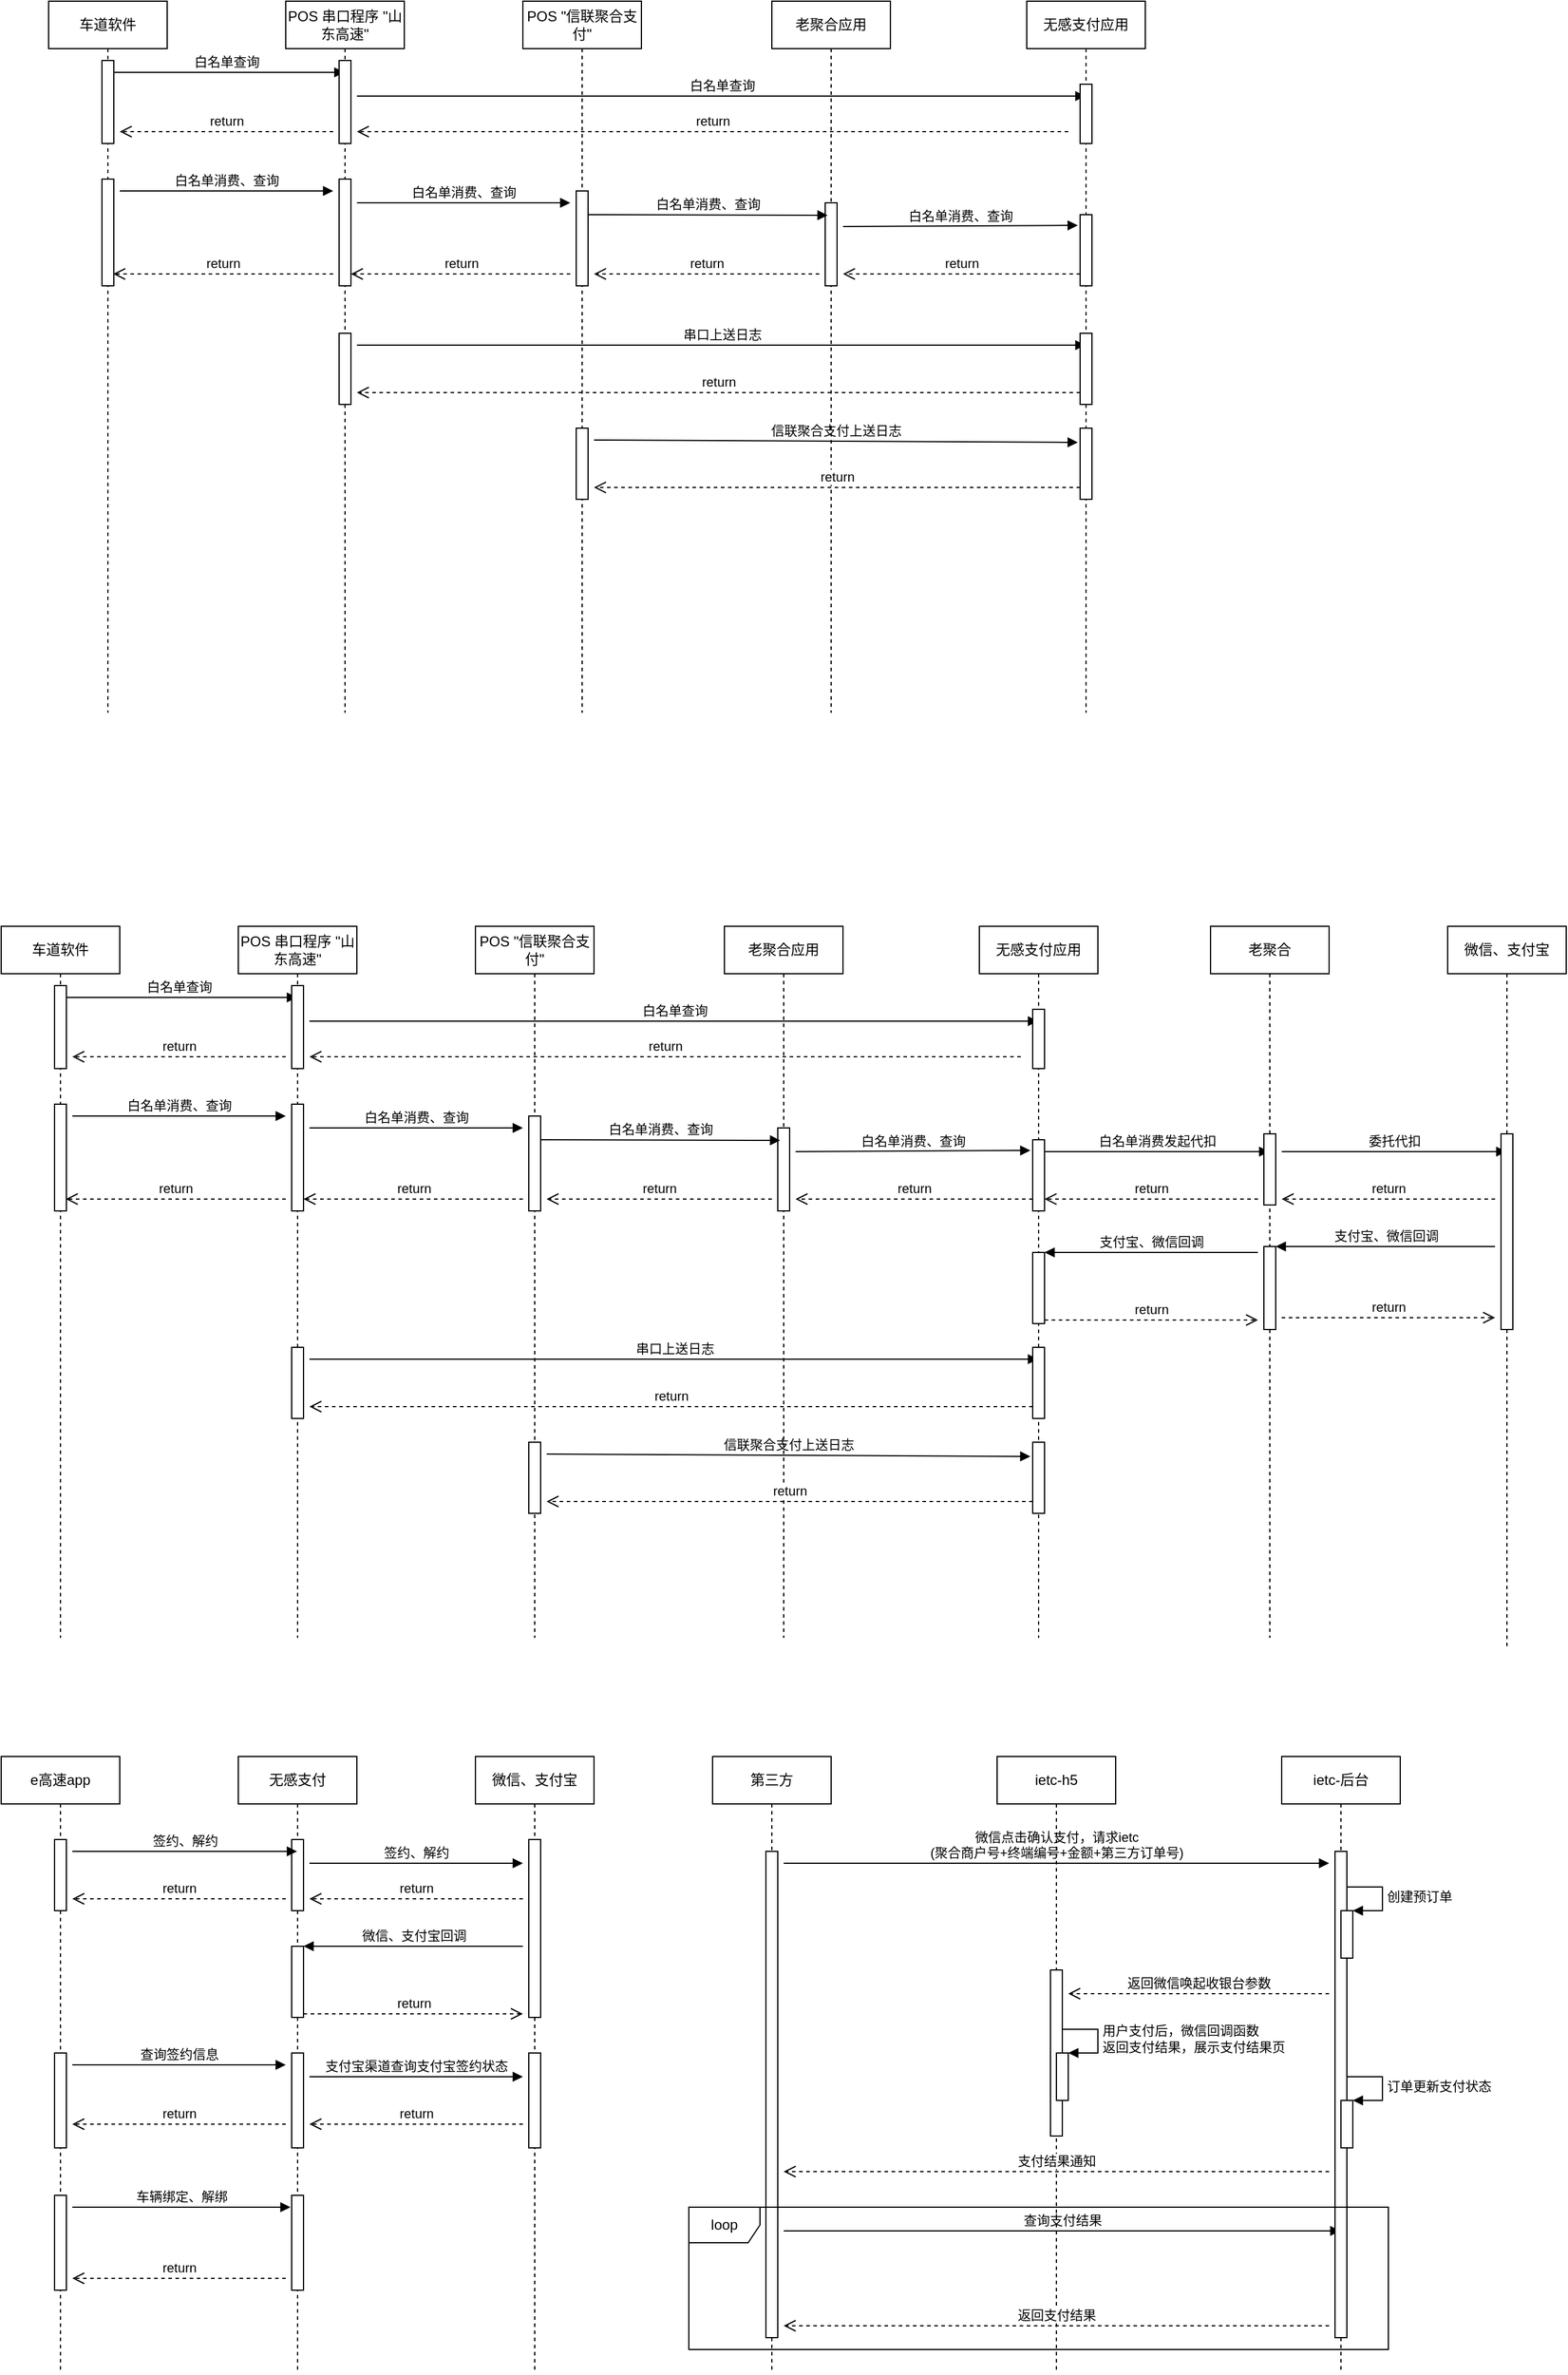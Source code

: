 <mxfile version="17.4.2" type="github">
  <diagram name="Page-1" id="13e1069c-82ec-6db2-03f1-153e76fe0fe0">
    <mxGraphModel dx="1422" dy="-56" grid="1" gridSize="10" guides="1" tooltips="1" connect="1" arrows="1" fold="1" page="1" pageScale="1" pageWidth="1100" pageHeight="850" math="0" shadow="0">
      <root>
        <mxCell id="0" />
        <mxCell id="1" parent="0" />
        <mxCell id="D-5Mkm0WoFAVphHgILJh-1" value="车道软件" style="shape=umlLifeline;perimeter=lifelinePerimeter;whiteSpace=wrap;html=1;container=1;collapsible=0;recursiveResize=0;outlineConnect=0;" parent="1" vertex="1">
          <mxGeometry x="80" y="920" width="100" height="600" as="geometry" />
        </mxCell>
        <mxCell id="D-5Mkm0WoFAVphHgILJh-15" value="白名单查询" style="html=1;verticalAlign=bottom;endArrow=block;rounded=0;" parent="D-5Mkm0WoFAVphHgILJh-1" target="D-5Mkm0WoFAVphHgILJh-2" edge="1">
          <mxGeometry width="80" relative="1" as="geometry">
            <mxPoint x="50" y="60" as="sourcePoint" />
            <mxPoint x="130" y="60" as="targetPoint" />
          </mxGeometry>
        </mxCell>
        <mxCell id="D-5Mkm0WoFAVphHgILJh-21" value="" style="html=1;points=[];perimeter=orthogonalPerimeter;" parent="D-5Mkm0WoFAVphHgILJh-1" vertex="1">
          <mxGeometry x="45" y="50" width="10" height="70" as="geometry" />
        </mxCell>
        <mxCell id="D-5Mkm0WoFAVphHgILJh-22" value="" style="html=1;points=[];perimeter=orthogonalPerimeter;" parent="D-5Mkm0WoFAVphHgILJh-1" vertex="1">
          <mxGeometry x="45" y="150" width="10" height="90" as="geometry" />
        </mxCell>
        <mxCell id="D-5Mkm0WoFAVphHgILJh-23" value="白名单消费、查询" style="html=1;verticalAlign=bottom;endArrow=block;rounded=0;" parent="D-5Mkm0WoFAVphHgILJh-1" edge="1">
          <mxGeometry width="80" relative="1" as="geometry">
            <mxPoint x="60" y="160" as="sourcePoint" />
            <mxPoint x="240" y="160" as="targetPoint" />
          </mxGeometry>
        </mxCell>
        <mxCell id="D-5Mkm0WoFAVphHgILJh-2" value="POS 串口程序 &quot;山东高速&quot;" style="shape=umlLifeline;perimeter=lifelinePerimeter;whiteSpace=wrap;html=1;container=1;collapsible=0;recursiveResize=0;outlineConnect=0;" parent="1" vertex="1">
          <mxGeometry x="280" y="920" width="100" height="600" as="geometry" />
        </mxCell>
        <mxCell id="D-5Mkm0WoFAVphHgILJh-13" value="" style="html=1;points=[];perimeter=orthogonalPerimeter;" parent="D-5Mkm0WoFAVphHgILJh-2" vertex="1">
          <mxGeometry x="45" y="150" width="10" height="90" as="geometry" />
        </mxCell>
        <mxCell id="D-5Mkm0WoFAVphHgILJh-14" value="" style="html=1;points=[];perimeter=orthogonalPerimeter;" parent="D-5Mkm0WoFAVphHgILJh-2" vertex="1">
          <mxGeometry x="45" y="280" width="10" height="60" as="geometry" />
        </mxCell>
        <mxCell id="D-5Mkm0WoFAVphHgILJh-17" value="白名单查询" style="html=1;verticalAlign=bottom;endArrow=block;rounded=0;" parent="D-5Mkm0WoFAVphHgILJh-2" target="D-5Mkm0WoFAVphHgILJh-5" edge="1">
          <mxGeometry width="80" relative="1" as="geometry">
            <mxPoint x="60" y="80" as="sourcePoint" />
            <mxPoint x="140" y="80" as="targetPoint" />
          </mxGeometry>
        </mxCell>
        <mxCell id="D-5Mkm0WoFAVphHgILJh-24" value="白名单消费、查询" style="html=1;verticalAlign=bottom;endArrow=block;rounded=0;" parent="D-5Mkm0WoFAVphHgILJh-2" edge="1">
          <mxGeometry width="80" relative="1" as="geometry">
            <mxPoint x="60" y="170" as="sourcePoint" />
            <mxPoint x="240" y="170" as="targetPoint" />
          </mxGeometry>
        </mxCell>
        <mxCell id="D-5Mkm0WoFAVphHgILJh-36" value="串口上送日志" style="html=1;verticalAlign=bottom;endArrow=block;rounded=0;" parent="D-5Mkm0WoFAVphHgILJh-2" target="D-5Mkm0WoFAVphHgILJh-5" edge="1">
          <mxGeometry width="80" relative="1" as="geometry">
            <mxPoint x="60" y="290" as="sourcePoint" />
            <mxPoint x="140" y="290" as="targetPoint" />
          </mxGeometry>
        </mxCell>
        <mxCell id="D-5Mkm0WoFAVphHgILJh-3" value="POS &quot;信联聚合支付&quot;" style="shape=umlLifeline;perimeter=lifelinePerimeter;whiteSpace=wrap;html=1;container=1;collapsible=0;recursiveResize=0;outlineConnect=0;" parent="1" vertex="1">
          <mxGeometry x="480" y="920" width="100" height="600" as="geometry" />
        </mxCell>
        <mxCell id="D-5Mkm0WoFAVphHgILJh-25" value="" style="html=1;points=[];perimeter=orthogonalPerimeter;" parent="D-5Mkm0WoFAVphHgILJh-3" vertex="1">
          <mxGeometry x="45" y="160" width="10" height="80" as="geometry" />
        </mxCell>
        <mxCell id="D-5Mkm0WoFAVphHgILJh-35" value="" style="html=1;points=[];perimeter=orthogonalPerimeter;" parent="D-5Mkm0WoFAVphHgILJh-3" vertex="1">
          <mxGeometry x="45" y="360" width="10" height="60" as="geometry" />
        </mxCell>
        <mxCell id="D-5Mkm0WoFAVphHgILJh-41" value="信联聚合支付上送日志" style="html=1;verticalAlign=bottom;endArrow=block;rounded=0;entryX=-0.2;entryY=0.2;entryDx=0;entryDy=0;entryPerimeter=0;" parent="D-5Mkm0WoFAVphHgILJh-3" target="D-5Mkm0WoFAVphHgILJh-40" edge="1">
          <mxGeometry width="80" relative="1" as="geometry">
            <mxPoint x="60" y="370" as="sourcePoint" />
            <mxPoint x="140" y="370" as="targetPoint" />
          </mxGeometry>
        </mxCell>
        <mxCell id="D-5Mkm0WoFAVphHgILJh-4" value="老聚合应用" style="shape=umlLifeline;perimeter=lifelinePerimeter;whiteSpace=wrap;html=1;container=1;collapsible=0;recursiveResize=0;outlineConnect=0;" parent="1" vertex="1">
          <mxGeometry x="690" y="920" width="100" height="600" as="geometry" />
        </mxCell>
        <mxCell id="D-5Mkm0WoFAVphHgILJh-27" value="" style="html=1;points=[];perimeter=orthogonalPerimeter;" parent="D-5Mkm0WoFAVphHgILJh-4" vertex="1">
          <mxGeometry x="45" y="170" width="10" height="70" as="geometry" />
        </mxCell>
        <mxCell id="D-5Mkm0WoFAVphHgILJh-29" value="白名单消费、查询" style="html=1;verticalAlign=bottom;endArrow=block;rounded=0;entryX=-0.2;entryY=0.15;entryDx=0;entryDy=0;entryPerimeter=0;" parent="D-5Mkm0WoFAVphHgILJh-4" target="D-5Mkm0WoFAVphHgILJh-28" edge="1">
          <mxGeometry width="80" relative="1" as="geometry">
            <mxPoint x="60" y="190" as="sourcePoint" />
            <mxPoint x="140" y="190" as="targetPoint" />
          </mxGeometry>
        </mxCell>
        <mxCell id="D-5Mkm0WoFAVphHgILJh-5" value="无感支付应用" style="shape=umlLifeline;perimeter=lifelinePerimeter;whiteSpace=wrap;html=1;container=1;collapsible=0;recursiveResize=0;outlineConnect=0;" parent="1" vertex="1">
          <mxGeometry x="905" y="920" width="100" height="600" as="geometry" />
        </mxCell>
        <mxCell id="D-5Mkm0WoFAVphHgILJh-19" value="" style="html=1;points=[];perimeter=orthogonalPerimeter;" parent="D-5Mkm0WoFAVphHgILJh-5" vertex="1">
          <mxGeometry x="45" y="70" width="10" height="50" as="geometry" />
        </mxCell>
        <mxCell id="D-5Mkm0WoFAVphHgILJh-28" value="" style="html=1;points=[];perimeter=orthogonalPerimeter;" parent="D-5Mkm0WoFAVphHgILJh-5" vertex="1">
          <mxGeometry x="45" y="180" width="10" height="60" as="geometry" />
        </mxCell>
        <mxCell id="D-5Mkm0WoFAVphHgILJh-38" value="" style="html=1;points=[];perimeter=orthogonalPerimeter;" parent="D-5Mkm0WoFAVphHgILJh-5" vertex="1">
          <mxGeometry x="45" y="280" width="10" height="60" as="geometry" />
        </mxCell>
        <mxCell id="D-5Mkm0WoFAVphHgILJh-37" value="return" style="html=1;verticalAlign=bottom;endArrow=open;dashed=1;endSize=8;rounded=0;" parent="D-5Mkm0WoFAVphHgILJh-5" edge="1">
          <mxGeometry relative="1" as="geometry">
            <mxPoint x="45" y="330" as="sourcePoint" />
            <mxPoint x="-565" y="330" as="targetPoint" />
          </mxGeometry>
        </mxCell>
        <mxCell id="D-5Mkm0WoFAVphHgILJh-40" value="" style="html=1;points=[];perimeter=orthogonalPerimeter;" parent="D-5Mkm0WoFAVphHgILJh-5" vertex="1">
          <mxGeometry x="45" y="360" width="10" height="60" as="geometry" />
        </mxCell>
        <mxCell id="D-5Mkm0WoFAVphHgILJh-11" value="" style="html=1;points=[];perimeter=orthogonalPerimeter;" parent="1" vertex="1">
          <mxGeometry x="325" y="970" width="10" height="70" as="geometry" />
        </mxCell>
        <mxCell id="D-5Mkm0WoFAVphHgILJh-18" value="return" style="html=1;verticalAlign=bottom;endArrow=open;dashed=1;endSize=8;rounded=0;" parent="1" edge="1">
          <mxGeometry relative="1" as="geometry">
            <mxPoint x="940" y="1030" as="sourcePoint" />
            <mxPoint x="340" y="1030" as="targetPoint" />
          </mxGeometry>
        </mxCell>
        <mxCell id="D-5Mkm0WoFAVphHgILJh-20" value="return" style="html=1;verticalAlign=bottom;endArrow=open;dashed=1;endSize=8;rounded=0;" parent="1" edge="1">
          <mxGeometry relative="1" as="geometry">
            <mxPoint x="320" y="1030" as="sourcePoint" />
            <mxPoint x="140" y="1030" as="targetPoint" />
          </mxGeometry>
        </mxCell>
        <mxCell id="D-5Mkm0WoFAVphHgILJh-26" value="白名单消费、查询" style="html=1;verticalAlign=bottom;endArrow=block;rounded=0;entryX=0.2;entryY=0.15;entryDx=0;entryDy=0;entryPerimeter=0;" parent="1" target="D-5Mkm0WoFAVphHgILJh-27" edge="1">
          <mxGeometry width="80" relative="1" as="geometry">
            <mxPoint x="535.5" y="1100" as="sourcePoint" />
            <mxPoint x="730" y="1100" as="targetPoint" />
          </mxGeometry>
        </mxCell>
        <mxCell id="D-5Mkm0WoFAVphHgILJh-30" value="return" style="html=1;verticalAlign=bottom;endArrow=open;dashed=1;endSize=8;rounded=0;" parent="1" edge="1">
          <mxGeometry relative="1" as="geometry">
            <mxPoint x="950" y="1150" as="sourcePoint" />
            <mxPoint x="750" y="1150" as="targetPoint" />
          </mxGeometry>
        </mxCell>
        <mxCell id="D-5Mkm0WoFAVphHgILJh-31" value="return" style="html=1;verticalAlign=bottom;endArrow=open;dashed=1;endSize=8;rounded=0;" parent="1" edge="1">
          <mxGeometry relative="1" as="geometry">
            <mxPoint x="730" y="1150" as="sourcePoint" />
            <mxPoint x="540" y="1150" as="targetPoint" />
          </mxGeometry>
        </mxCell>
        <mxCell id="D-5Mkm0WoFAVphHgILJh-32" value="return" style="html=1;verticalAlign=bottom;endArrow=open;dashed=1;endSize=8;rounded=0;" parent="1" edge="1">
          <mxGeometry relative="1" as="geometry">
            <mxPoint x="520" y="1150" as="sourcePoint" />
            <mxPoint x="335" y="1150" as="targetPoint" />
          </mxGeometry>
        </mxCell>
        <mxCell id="D-5Mkm0WoFAVphHgILJh-33" value="return" style="html=1;verticalAlign=bottom;endArrow=open;dashed=1;endSize=8;rounded=0;" parent="1" edge="1">
          <mxGeometry relative="1" as="geometry">
            <mxPoint x="320" y="1150" as="sourcePoint" />
            <mxPoint x="134.5" y="1150" as="targetPoint" />
          </mxGeometry>
        </mxCell>
        <mxCell id="D-5Mkm0WoFAVphHgILJh-42" value="return" style="html=1;verticalAlign=bottom;endArrow=open;dashed=1;endSize=8;rounded=0;exitX=0;exitY=0.833;exitDx=0;exitDy=0;exitPerimeter=0;" parent="1" source="D-5Mkm0WoFAVphHgILJh-40" edge="1">
          <mxGeometry relative="1" as="geometry">
            <mxPoint x="940" y="1330" as="sourcePoint" />
            <mxPoint x="540" y="1330" as="targetPoint" />
          </mxGeometry>
        </mxCell>
        <mxCell id="xb5AY5iqo3YvJbGLRZmN-33" value="车道软件" style="shape=umlLifeline;perimeter=lifelinePerimeter;whiteSpace=wrap;html=1;container=1;collapsible=0;recursiveResize=0;outlineConnect=0;" vertex="1" parent="1">
          <mxGeometry x="40" y="1700" width="100" height="600" as="geometry" />
        </mxCell>
        <mxCell id="xb5AY5iqo3YvJbGLRZmN-34" value="白名单查询" style="html=1;verticalAlign=bottom;endArrow=block;rounded=0;" edge="1" parent="xb5AY5iqo3YvJbGLRZmN-33" target="xb5AY5iqo3YvJbGLRZmN-38">
          <mxGeometry width="80" relative="1" as="geometry">
            <mxPoint x="50" y="60" as="sourcePoint" />
            <mxPoint x="130" y="60" as="targetPoint" />
          </mxGeometry>
        </mxCell>
        <mxCell id="xb5AY5iqo3YvJbGLRZmN-35" value="" style="html=1;points=[];perimeter=orthogonalPerimeter;" vertex="1" parent="xb5AY5iqo3YvJbGLRZmN-33">
          <mxGeometry x="45" y="50" width="10" height="70" as="geometry" />
        </mxCell>
        <mxCell id="xb5AY5iqo3YvJbGLRZmN-36" value="" style="html=1;points=[];perimeter=orthogonalPerimeter;" vertex="1" parent="xb5AY5iqo3YvJbGLRZmN-33">
          <mxGeometry x="45" y="150" width="10" height="90" as="geometry" />
        </mxCell>
        <mxCell id="xb5AY5iqo3YvJbGLRZmN-37" value="白名单消费、查询" style="html=1;verticalAlign=bottom;endArrow=block;rounded=0;" edge="1" parent="xb5AY5iqo3YvJbGLRZmN-33">
          <mxGeometry width="80" relative="1" as="geometry">
            <mxPoint x="60" y="160" as="sourcePoint" />
            <mxPoint x="240" y="160" as="targetPoint" />
          </mxGeometry>
        </mxCell>
        <mxCell id="xb5AY5iqo3YvJbGLRZmN-38" value="POS 串口程序 &quot;山东高速&quot;" style="shape=umlLifeline;perimeter=lifelinePerimeter;whiteSpace=wrap;html=1;container=1;collapsible=0;recursiveResize=0;outlineConnect=0;" vertex="1" parent="1">
          <mxGeometry x="240" y="1700" width="100" height="600" as="geometry" />
        </mxCell>
        <mxCell id="xb5AY5iqo3YvJbGLRZmN-39" value="" style="html=1;points=[];perimeter=orthogonalPerimeter;" vertex="1" parent="xb5AY5iqo3YvJbGLRZmN-38">
          <mxGeometry x="45" y="150" width="10" height="90" as="geometry" />
        </mxCell>
        <mxCell id="xb5AY5iqo3YvJbGLRZmN-40" value="" style="html=1;points=[];perimeter=orthogonalPerimeter;" vertex="1" parent="xb5AY5iqo3YvJbGLRZmN-38">
          <mxGeometry x="45" y="355" width="10" height="60" as="geometry" />
        </mxCell>
        <mxCell id="xb5AY5iqo3YvJbGLRZmN-41" value="白名单查询" style="html=1;verticalAlign=bottom;endArrow=block;rounded=0;" edge="1" parent="xb5AY5iqo3YvJbGLRZmN-38" target="xb5AY5iqo3YvJbGLRZmN-51">
          <mxGeometry width="80" relative="1" as="geometry">
            <mxPoint x="60" y="80" as="sourcePoint" />
            <mxPoint x="140" y="80" as="targetPoint" />
          </mxGeometry>
        </mxCell>
        <mxCell id="xb5AY5iqo3YvJbGLRZmN-42" value="白名单消费、查询" style="html=1;verticalAlign=bottom;endArrow=block;rounded=0;" edge="1" parent="xb5AY5iqo3YvJbGLRZmN-38">
          <mxGeometry width="80" relative="1" as="geometry">
            <mxPoint x="60" y="170" as="sourcePoint" />
            <mxPoint x="240" y="170" as="targetPoint" />
          </mxGeometry>
        </mxCell>
        <mxCell id="xb5AY5iqo3YvJbGLRZmN-43" value="串口上送日志" style="html=1;verticalAlign=bottom;endArrow=block;rounded=0;" edge="1" parent="xb5AY5iqo3YvJbGLRZmN-38">
          <mxGeometry width="80" relative="1" as="geometry">
            <mxPoint x="60" y="365" as="sourcePoint" />
            <mxPoint x="674.5" y="365" as="targetPoint" />
          </mxGeometry>
        </mxCell>
        <mxCell id="xb5AY5iqo3YvJbGLRZmN-44" value="POS &quot;信联聚合支付&quot;" style="shape=umlLifeline;perimeter=lifelinePerimeter;whiteSpace=wrap;html=1;container=1;collapsible=0;recursiveResize=0;outlineConnect=0;" vertex="1" parent="1">
          <mxGeometry x="440" y="1700" width="100" height="600" as="geometry" />
        </mxCell>
        <mxCell id="xb5AY5iqo3YvJbGLRZmN-45" value="" style="html=1;points=[];perimeter=orthogonalPerimeter;" vertex="1" parent="xb5AY5iqo3YvJbGLRZmN-44">
          <mxGeometry x="45" y="160" width="10" height="80" as="geometry" />
        </mxCell>
        <mxCell id="xb5AY5iqo3YvJbGLRZmN-46" value="" style="html=1;points=[];perimeter=orthogonalPerimeter;" vertex="1" parent="xb5AY5iqo3YvJbGLRZmN-44">
          <mxGeometry x="45" y="435" width="10" height="60" as="geometry" />
        </mxCell>
        <mxCell id="xb5AY5iqo3YvJbGLRZmN-47" value="信联聚合支付上送日志" style="html=1;verticalAlign=bottom;endArrow=block;rounded=0;entryX=-0.2;entryY=0.2;entryDx=0;entryDy=0;entryPerimeter=0;" edge="1" parent="xb5AY5iqo3YvJbGLRZmN-44" target="xb5AY5iqo3YvJbGLRZmN-56">
          <mxGeometry width="80" relative="1" as="geometry">
            <mxPoint x="60" y="445" as="sourcePoint" />
            <mxPoint x="140" y="445" as="targetPoint" />
          </mxGeometry>
        </mxCell>
        <mxCell id="xb5AY5iqo3YvJbGLRZmN-48" value="老聚合应用" style="shape=umlLifeline;perimeter=lifelinePerimeter;whiteSpace=wrap;html=1;container=1;collapsible=0;recursiveResize=0;outlineConnect=0;" vertex="1" parent="1">
          <mxGeometry x="650" y="1700" width="100" height="600" as="geometry" />
        </mxCell>
        <mxCell id="xb5AY5iqo3YvJbGLRZmN-49" value="" style="html=1;points=[];perimeter=orthogonalPerimeter;" vertex="1" parent="xb5AY5iqo3YvJbGLRZmN-48">
          <mxGeometry x="45" y="170" width="10" height="70" as="geometry" />
        </mxCell>
        <mxCell id="xb5AY5iqo3YvJbGLRZmN-50" value="白名单消费、查询" style="html=1;verticalAlign=bottom;endArrow=block;rounded=0;entryX=-0.2;entryY=0.15;entryDx=0;entryDy=0;entryPerimeter=0;" edge="1" parent="xb5AY5iqo3YvJbGLRZmN-48" target="xb5AY5iqo3YvJbGLRZmN-53">
          <mxGeometry width="80" relative="1" as="geometry">
            <mxPoint x="60" y="190" as="sourcePoint" />
            <mxPoint x="140" y="190" as="targetPoint" />
          </mxGeometry>
        </mxCell>
        <mxCell id="xb5AY5iqo3YvJbGLRZmN-51" value="无感支付应用" style="shape=umlLifeline;perimeter=lifelinePerimeter;whiteSpace=wrap;html=1;container=1;collapsible=0;recursiveResize=0;outlineConnect=0;" vertex="1" parent="1">
          <mxGeometry x="865" y="1700" width="100" height="600" as="geometry" />
        </mxCell>
        <mxCell id="xb5AY5iqo3YvJbGLRZmN-52" value="" style="html=1;points=[];perimeter=orthogonalPerimeter;" vertex="1" parent="xb5AY5iqo3YvJbGLRZmN-51">
          <mxGeometry x="45" y="70" width="10" height="50" as="geometry" />
        </mxCell>
        <mxCell id="xb5AY5iqo3YvJbGLRZmN-53" value="" style="html=1;points=[];perimeter=orthogonalPerimeter;" vertex="1" parent="xb5AY5iqo3YvJbGLRZmN-51">
          <mxGeometry x="45" y="180" width="10" height="60" as="geometry" />
        </mxCell>
        <mxCell id="xb5AY5iqo3YvJbGLRZmN-54" value="" style="html=1;points=[];perimeter=orthogonalPerimeter;" vertex="1" parent="xb5AY5iqo3YvJbGLRZmN-51">
          <mxGeometry x="45" y="355" width="10" height="60" as="geometry" />
        </mxCell>
        <mxCell id="xb5AY5iqo3YvJbGLRZmN-55" value="return" style="html=1;verticalAlign=bottom;endArrow=open;dashed=1;endSize=8;rounded=0;" edge="1" parent="xb5AY5iqo3YvJbGLRZmN-51">
          <mxGeometry relative="1" as="geometry">
            <mxPoint x="45" y="405" as="sourcePoint" />
            <mxPoint x="-565" y="405" as="targetPoint" />
          </mxGeometry>
        </mxCell>
        <mxCell id="xb5AY5iqo3YvJbGLRZmN-56" value="" style="html=1;points=[];perimeter=orthogonalPerimeter;" vertex="1" parent="xb5AY5iqo3YvJbGLRZmN-51">
          <mxGeometry x="45" y="435" width="10" height="60" as="geometry" />
        </mxCell>
        <mxCell id="xb5AY5iqo3YvJbGLRZmN-73" value="白名单消费发起代扣" style="html=1;verticalAlign=bottom;endArrow=block;rounded=0;" edge="1" parent="xb5AY5iqo3YvJbGLRZmN-51" target="xb5AY5iqo3YvJbGLRZmN-70">
          <mxGeometry width="80" relative="1" as="geometry">
            <mxPoint x="55" y="190" as="sourcePoint" />
            <mxPoint x="135" y="190" as="targetPoint" />
          </mxGeometry>
        </mxCell>
        <mxCell id="xb5AY5iqo3YvJbGLRZmN-113" value="" style="html=1;points=[];perimeter=orthogonalPerimeter;" vertex="1" parent="xb5AY5iqo3YvJbGLRZmN-51">
          <mxGeometry x="45" y="275" width="10" height="60" as="geometry" />
        </mxCell>
        <mxCell id="xb5AY5iqo3YvJbGLRZmN-57" value="" style="html=1;points=[];perimeter=orthogonalPerimeter;" vertex="1" parent="1">
          <mxGeometry x="285" y="1750" width="10" height="70" as="geometry" />
        </mxCell>
        <mxCell id="xb5AY5iqo3YvJbGLRZmN-58" value="return" style="html=1;verticalAlign=bottom;endArrow=open;dashed=1;endSize=8;rounded=0;" edge="1" parent="1">
          <mxGeometry relative="1" as="geometry">
            <mxPoint x="900" y="1810" as="sourcePoint" />
            <mxPoint x="300" y="1810" as="targetPoint" />
          </mxGeometry>
        </mxCell>
        <mxCell id="xb5AY5iqo3YvJbGLRZmN-59" value="return" style="html=1;verticalAlign=bottom;endArrow=open;dashed=1;endSize=8;rounded=0;" edge="1" parent="1">
          <mxGeometry relative="1" as="geometry">
            <mxPoint x="280" y="1810" as="sourcePoint" />
            <mxPoint x="100" y="1810" as="targetPoint" />
          </mxGeometry>
        </mxCell>
        <mxCell id="xb5AY5iqo3YvJbGLRZmN-60" value="白名单消费、查询" style="html=1;verticalAlign=bottom;endArrow=block;rounded=0;entryX=0.2;entryY=0.15;entryDx=0;entryDy=0;entryPerimeter=0;" edge="1" parent="1" target="xb5AY5iqo3YvJbGLRZmN-49">
          <mxGeometry width="80" relative="1" as="geometry">
            <mxPoint x="495.5" y="1880" as="sourcePoint" />
            <mxPoint x="690" y="1880" as="targetPoint" />
          </mxGeometry>
        </mxCell>
        <mxCell id="xb5AY5iqo3YvJbGLRZmN-61" value="return" style="html=1;verticalAlign=bottom;endArrow=open;dashed=1;endSize=8;rounded=0;" edge="1" parent="1">
          <mxGeometry relative="1" as="geometry">
            <mxPoint x="910" y="1930" as="sourcePoint" />
            <mxPoint x="710" y="1930" as="targetPoint" />
          </mxGeometry>
        </mxCell>
        <mxCell id="xb5AY5iqo3YvJbGLRZmN-62" value="return" style="html=1;verticalAlign=bottom;endArrow=open;dashed=1;endSize=8;rounded=0;" edge="1" parent="1">
          <mxGeometry relative="1" as="geometry">
            <mxPoint x="690" y="1930" as="sourcePoint" />
            <mxPoint x="500" y="1930" as="targetPoint" />
          </mxGeometry>
        </mxCell>
        <mxCell id="xb5AY5iqo3YvJbGLRZmN-63" value="return" style="html=1;verticalAlign=bottom;endArrow=open;dashed=1;endSize=8;rounded=0;" edge="1" parent="1">
          <mxGeometry relative="1" as="geometry">
            <mxPoint x="480" y="1930" as="sourcePoint" />
            <mxPoint x="295" y="1930" as="targetPoint" />
          </mxGeometry>
        </mxCell>
        <mxCell id="xb5AY5iqo3YvJbGLRZmN-64" value="return" style="html=1;verticalAlign=bottom;endArrow=open;dashed=1;endSize=8;rounded=0;" edge="1" parent="1">
          <mxGeometry relative="1" as="geometry">
            <mxPoint x="280" y="1930" as="sourcePoint" />
            <mxPoint x="94.5" y="1930" as="targetPoint" />
          </mxGeometry>
        </mxCell>
        <mxCell id="xb5AY5iqo3YvJbGLRZmN-65" value="return" style="html=1;verticalAlign=bottom;endArrow=open;dashed=1;endSize=8;rounded=0;exitX=0;exitY=0.833;exitDx=0;exitDy=0;exitPerimeter=0;" edge="1" parent="1" source="xb5AY5iqo3YvJbGLRZmN-56">
          <mxGeometry relative="1" as="geometry">
            <mxPoint x="900" y="2185" as="sourcePoint" />
            <mxPoint x="500" y="2185" as="targetPoint" />
          </mxGeometry>
        </mxCell>
        <mxCell id="xb5AY5iqo3YvJbGLRZmN-70" value="老聚合" style="shape=umlLifeline;perimeter=lifelinePerimeter;whiteSpace=wrap;html=1;container=1;collapsible=0;recursiveResize=0;outlineConnect=0;" vertex="1" parent="1">
          <mxGeometry x="1060" y="1700" width="100" height="600" as="geometry" />
        </mxCell>
        <mxCell id="xb5AY5iqo3YvJbGLRZmN-72" value="" style="html=1;points=[];perimeter=orthogonalPerimeter;" vertex="1" parent="xb5AY5iqo3YvJbGLRZmN-70">
          <mxGeometry x="45" y="175" width="10" height="60" as="geometry" />
        </mxCell>
        <mxCell id="xb5AY5iqo3YvJbGLRZmN-75" value="委托代扣" style="html=1;verticalAlign=bottom;endArrow=block;rounded=0;" edge="1" parent="xb5AY5iqo3YvJbGLRZmN-70" target="xb5AY5iqo3YvJbGLRZmN-71">
          <mxGeometry width="80" relative="1" as="geometry">
            <mxPoint x="60" y="190" as="sourcePoint" />
            <mxPoint x="140" y="190" as="targetPoint" />
          </mxGeometry>
        </mxCell>
        <mxCell id="xb5AY5iqo3YvJbGLRZmN-110" value="" style="html=1;points=[];perimeter=orthogonalPerimeter;" vertex="1" parent="xb5AY5iqo3YvJbGLRZmN-70">
          <mxGeometry x="45" y="270" width="10" height="70" as="geometry" />
        </mxCell>
        <mxCell id="xb5AY5iqo3YvJbGLRZmN-71" value="微信、支付宝" style="shape=umlLifeline;perimeter=lifelinePerimeter;whiteSpace=wrap;html=1;container=1;collapsible=0;recursiveResize=0;outlineConnect=0;" vertex="1" parent="1">
          <mxGeometry x="1260" y="1700" width="100" height="610" as="geometry" />
        </mxCell>
        <mxCell id="xb5AY5iqo3YvJbGLRZmN-74" value="" style="html=1;points=[];perimeter=orthogonalPerimeter;" vertex="1" parent="xb5AY5iqo3YvJbGLRZmN-71">
          <mxGeometry x="45" y="175" width="10" height="165" as="geometry" />
        </mxCell>
        <mxCell id="xb5AY5iqo3YvJbGLRZmN-85" value="return" style="html=1;verticalAlign=bottom;endArrow=open;dashed=1;endSize=8;rounded=0;" edge="1" parent="xb5AY5iqo3YvJbGLRZmN-71">
          <mxGeometry relative="1" as="geometry">
            <mxPoint x="40" y="230" as="sourcePoint" />
            <mxPoint x="-140" y="230" as="targetPoint" />
          </mxGeometry>
        </mxCell>
        <mxCell id="xb5AY5iqo3YvJbGLRZmN-78" value="e高速app" style="shape=umlLifeline;perimeter=lifelinePerimeter;whiteSpace=wrap;html=1;container=1;collapsible=0;recursiveResize=0;outlineConnect=0;" vertex="1" parent="1">
          <mxGeometry x="40" y="2400" width="100" height="520" as="geometry" />
        </mxCell>
        <mxCell id="xb5AY5iqo3YvJbGLRZmN-88" value="" style="html=1;points=[];perimeter=orthogonalPerimeter;" vertex="1" parent="xb5AY5iqo3YvJbGLRZmN-78">
          <mxGeometry x="45" y="70" width="10" height="60" as="geometry" />
        </mxCell>
        <mxCell id="xb5AY5iqo3YvJbGLRZmN-97" value="" style="html=1;points=[];perimeter=orthogonalPerimeter;" vertex="1" parent="xb5AY5iqo3YvJbGLRZmN-78">
          <mxGeometry x="45" y="250" width="10" height="80" as="geometry" />
        </mxCell>
        <mxCell id="xb5AY5iqo3YvJbGLRZmN-99" value="查询签约信息" style="html=1;verticalAlign=bottom;endArrow=block;rounded=0;" edge="1" parent="xb5AY5iqo3YvJbGLRZmN-78">
          <mxGeometry width="80" relative="1" as="geometry">
            <mxPoint x="60" y="260" as="sourcePoint" />
            <mxPoint x="240" y="260" as="targetPoint" />
          </mxGeometry>
        </mxCell>
        <mxCell id="xb5AY5iqo3YvJbGLRZmN-116" value="" style="html=1;points=[];perimeter=orthogonalPerimeter;" vertex="1" parent="xb5AY5iqo3YvJbGLRZmN-78">
          <mxGeometry x="45" y="370" width="10" height="80" as="geometry" />
        </mxCell>
        <mxCell id="xb5AY5iqo3YvJbGLRZmN-118" value="车辆绑定、解绑" style="html=1;verticalAlign=bottom;endArrow=block;rounded=0;entryX=-0.1;entryY=0.125;entryDx=0;entryDy=0;entryPerimeter=0;" edge="1" parent="xb5AY5iqo3YvJbGLRZmN-78" target="xb5AY5iqo3YvJbGLRZmN-117">
          <mxGeometry width="80" relative="1" as="geometry">
            <mxPoint x="60" y="380" as="sourcePoint" />
            <mxPoint x="140" y="380" as="targetPoint" />
          </mxGeometry>
        </mxCell>
        <mxCell id="xb5AY5iqo3YvJbGLRZmN-79" value="无感支付" style="shape=umlLifeline;perimeter=lifelinePerimeter;whiteSpace=wrap;html=1;container=1;collapsible=0;recursiveResize=0;outlineConnect=0;" vertex="1" parent="1">
          <mxGeometry x="240" y="2400" width="100" height="520" as="geometry" />
        </mxCell>
        <mxCell id="xb5AY5iqo3YvJbGLRZmN-89" value="" style="html=1;points=[];perimeter=orthogonalPerimeter;" vertex="1" parent="xb5AY5iqo3YvJbGLRZmN-79">
          <mxGeometry x="45" y="70" width="10" height="60" as="geometry" />
        </mxCell>
        <mxCell id="xb5AY5iqo3YvJbGLRZmN-91" value="签约、解约" style="html=1;verticalAlign=bottom;endArrow=block;rounded=0;" edge="1" parent="xb5AY5iqo3YvJbGLRZmN-79">
          <mxGeometry width="80" relative="1" as="geometry">
            <mxPoint x="60" y="90" as="sourcePoint" />
            <mxPoint x="240" y="90" as="targetPoint" />
          </mxGeometry>
        </mxCell>
        <mxCell id="xb5AY5iqo3YvJbGLRZmN-98" value="" style="html=1;points=[];perimeter=orthogonalPerimeter;" vertex="1" parent="xb5AY5iqo3YvJbGLRZmN-79">
          <mxGeometry x="45" y="250" width="10" height="80" as="geometry" />
        </mxCell>
        <mxCell id="xb5AY5iqo3YvJbGLRZmN-101" value="支付宝渠道查询支付宝签约状态" style="html=1;verticalAlign=bottom;endArrow=block;rounded=0;" edge="1" parent="xb5AY5iqo3YvJbGLRZmN-79">
          <mxGeometry width="80" relative="1" as="geometry">
            <mxPoint x="60" y="270" as="sourcePoint" />
            <mxPoint x="240" y="270" as="targetPoint" />
          </mxGeometry>
        </mxCell>
        <mxCell id="xb5AY5iqo3YvJbGLRZmN-103" value="" style="html=1;points=[];perimeter=orthogonalPerimeter;" vertex="1" parent="xb5AY5iqo3YvJbGLRZmN-79">
          <mxGeometry x="45" y="160" width="10" height="60" as="geometry" />
        </mxCell>
        <mxCell id="xb5AY5iqo3YvJbGLRZmN-117" value="" style="html=1;points=[];perimeter=orthogonalPerimeter;" vertex="1" parent="xb5AY5iqo3YvJbGLRZmN-79">
          <mxGeometry x="45" y="370" width="10" height="80" as="geometry" />
        </mxCell>
        <mxCell id="xb5AY5iqo3YvJbGLRZmN-80" value="微信、支付宝" style="shape=umlLifeline;perimeter=lifelinePerimeter;whiteSpace=wrap;html=1;container=1;collapsible=0;recursiveResize=0;outlineConnect=0;" vertex="1" parent="1">
          <mxGeometry x="440" y="2400" width="100" height="520" as="geometry" />
        </mxCell>
        <mxCell id="xb5AY5iqo3YvJbGLRZmN-90" value="" style="html=1;points=[];perimeter=orthogonalPerimeter;" vertex="1" parent="xb5AY5iqo3YvJbGLRZmN-80">
          <mxGeometry x="45" y="70" width="10" height="150" as="geometry" />
        </mxCell>
        <mxCell id="xb5AY5iqo3YvJbGLRZmN-100" value="" style="html=1;points=[];perimeter=orthogonalPerimeter;" vertex="1" parent="xb5AY5iqo3YvJbGLRZmN-80">
          <mxGeometry x="45" y="250" width="10" height="80" as="geometry" />
        </mxCell>
        <mxCell id="xb5AY5iqo3YvJbGLRZmN-86" value="return" style="html=1;verticalAlign=bottom;endArrow=open;dashed=1;endSize=8;rounded=0;" edge="1" parent="1">
          <mxGeometry relative="1" as="geometry">
            <mxPoint x="1100" y="1930" as="sourcePoint" />
            <mxPoint x="920" y="1930" as="targetPoint" />
          </mxGeometry>
        </mxCell>
        <mxCell id="xb5AY5iqo3YvJbGLRZmN-87" value="签约、解约" style="html=1;verticalAlign=bottom;endArrow=block;rounded=0;" edge="1" parent="1" target="xb5AY5iqo3YvJbGLRZmN-79">
          <mxGeometry width="80" relative="1" as="geometry">
            <mxPoint x="100" y="2480" as="sourcePoint" />
            <mxPoint x="180" y="2480" as="targetPoint" />
          </mxGeometry>
        </mxCell>
        <mxCell id="xb5AY5iqo3YvJbGLRZmN-92" value="return" style="html=1;verticalAlign=bottom;endArrow=open;dashed=1;endSize=8;rounded=0;" edge="1" parent="1">
          <mxGeometry relative="1" as="geometry">
            <mxPoint x="480" y="2520" as="sourcePoint" />
            <mxPoint x="300" y="2520" as="targetPoint" />
          </mxGeometry>
        </mxCell>
        <mxCell id="xb5AY5iqo3YvJbGLRZmN-93" value="return" style="html=1;verticalAlign=bottom;endArrow=open;dashed=1;endSize=8;rounded=0;" edge="1" parent="1">
          <mxGeometry relative="1" as="geometry">
            <mxPoint x="280" y="2520" as="sourcePoint" />
            <mxPoint x="100" y="2520" as="targetPoint" />
          </mxGeometry>
        </mxCell>
        <mxCell id="xb5AY5iqo3YvJbGLRZmN-102" value="return" style="html=1;verticalAlign=bottom;endArrow=open;dashed=1;endSize=8;rounded=0;" edge="1" parent="1">
          <mxGeometry relative="1" as="geometry">
            <mxPoint x="280" y="2710" as="sourcePoint" />
            <mxPoint x="100" y="2710" as="targetPoint" />
          </mxGeometry>
        </mxCell>
        <mxCell id="xb5AY5iqo3YvJbGLRZmN-104" value="微信、支付宝回调" style="html=1;verticalAlign=bottom;endArrow=block;entryX=1;entryY=0;rounded=0;" edge="1" target="xb5AY5iqo3YvJbGLRZmN-103" parent="1">
          <mxGeometry relative="1" as="geometry">
            <mxPoint x="480" y="2560" as="sourcePoint" />
          </mxGeometry>
        </mxCell>
        <mxCell id="xb5AY5iqo3YvJbGLRZmN-105" value="return" style="html=1;verticalAlign=bottom;endArrow=open;dashed=1;endSize=8;exitX=1;exitY=0.95;rounded=0;" edge="1" source="xb5AY5iqo3YvJbGLRZmN-103" parent="1">
          <mxGeometry relative="1" as="geometry">
            <mxPoint x="480" y="2617" as="targetPoint" />
          </mxGeometry>
        </mxCell>
        <mxCell id="xb5AY5iqo3YvJbGLRZmN-106" value="return" style="html=1;verticalAlign=bottom;endArrow=open;dashed=1;endSize=8;rounded=0;" edge="1" parent="1">
          <mxGeometry relative="1" as="geometry">
            <mxPoint x="480" y="2710" as="sourcePoint" />
            <mxPoint x="300" y="2710" as="targetPoint" />
          </mxGeometry>
        </mxCell>
        <mxCell id="xb5AY5iqo3YvJbGLRZmN-111" value="支付宝、微信回调" style="html=1;verticalAlign=bottom;endArrow=block;entryX=1;entryY=0;rounded=0;" edge="1" target="xb5AY5iqo3YvJbGLRZmN-110" parent="1">
          <mxGeometry relative="1" as="geometry">
            <mxPoint x="1300" y="1970" as="sourcePoint" />
          </mxGeometry>
        </mxCell>
        <mxCell id="xb5AY5iqo3YvJbGLRZmN-112" value="return" style="html=1;verticalAlign=bottom;endArrow=open;dashed=1;endSize=8;rounded=0;" edge="1" parent="1">
          <mxGeometry relative="1" as="geometry">
            <mxPoint x="1300" y="2030" as="targetPoint" />
            <mxPoint x="1120" y="2030" as="sourcePoint" />
          </mxGeometry>
        </mxCell>
        <mxCell id="xb5AY5iqo3YvJbGLRZmN-114" value="支付宝、微信回调" style="html=1;verticalAlign=bottom;endArrow=block;entryX=1;entryY=0;rounded=0;" edge="1" target="xb5AY5iqo3YvJbGLRZmN-113" parent="1">
          <mxGeometry relative="1" as="geometry">
            <mxPoint x="1100" y="1975" as="sourcePoint" />
          </mxGeometry>
        </mxCell>
        <mxCell id="xb5AY5iqo3YvJbGLRZmN-115" value="return" style="html=1;verticalAlign=bottom;endArrow=open;dashed=1;endSize=8;exitX=1;exitY=0.95;rounded=0;" edge="1" source="xb5AY5iqo3YvJbGLRZmN-113" parent="1">
          <mxGeometry relative="1" as="geometry">
            <mxPoint x="1100" y="2032" as="targetPoint" />
          </mxGeometry>
        </mxCell>
        <mxCell id="xb5AY5iqo3YvJbGLRZmN-119" value="return" style="html=1;verticalAlign=bottom;endArrow=open;dashed=1;endSize=8;rounded=0;" edge="1" parent="1">
          <mxGeometry relative="1" as="geometry">
            <mxPoint x="280" y="2840" as="sourcePoint" />
            <mxPoint x="100" y="2840" as="targetPoint" />
          </mxGeometry>
        </mxCell>
        <mxCell id="xb5AY5iqo3YvJbGLRZmN-120" value="第三方" style="shape=umlLifeline;perimeter=lifelinePerimeter;whiteSpace=wrap;html=1;container=1;collapsible=0;recursiveResize=0;outlineConnect=0;" vertex="1" parent="1">
          <mxGeometry x="640" y="2400" width="100" height="520" as="geometry" />
        </mxCell>
        <mxCell id="xb5AY5iqo3YvJbGLRZmN-123" value="" style="html=1;points=[];perimeter=orthogonalPerimeter;" vertex="1" parent="xb5AY5iqo3YvJbGLRZmN-120">
          <mxGeometry x="45" y="80" width="10" height="410" as="geometry" />
        </mxCell>
        <mxCell id="xb5AY5iqo3YvJbGLRZmN-125" value="微信点击确认支付，请求ietc&lt;br&gt;(聚合商户号+终端编号+金额+第三方订单号)" style="html=1;verticalAlign=bottom;endArrow=block;rounded=0;" edge="1" parent="xb5AY5iqo3YvJbGLRZmN-120">
          <mxGeometry width="80" relative="1" as="geometry">
            <mxPoint x="60" y="90" as="sourcePoint" />
            <mxPoint x="520" y="90" as="targetPoint" />
          </mxGeometry>
        </mxCell>
        <mxCell id="xb5AY5iqo3YvJbGLRZmN-141" value="查询支付结果" style="html=1;verticalAlign=bottom;endArrow=block;rounded=1;sketch=0;curved=0;" edge="1" parent="xb5AY5iqo3YvJbGLRZmN-120" target="xb5AY5iqo3YvJbGLRZmN-122">
          <mxGeometry width="80" relative="1" as="geometry">
            <mxPoint x="60" y="400" as="sourcePoint" />
            <mxPoint x="140" y="400" as="targetPoint" />
          </mxGeometry>
        </mxCell>
        <mxCell id="xb5AY5iqo3YvJbGLRZmN-121" value="ietc-h5" style="shape=umlLifeline;perimeter=lifelinePerimeter;whiteSpace=wrap;html=1;container=1;collapsible=0;recursiveResize=0;outlineConnect=0;" vertex="1" parent="1">
          <mxGeometry x="880" y="2400" width="100" height="520" as="geometry" />
        </mxCell>
        <mxCell id="xb5AY5iqo3YvJbGLRZmN-128" value="" style="html=1;points=[];perimeter=orthogonalPerimeter;" vertex="1" parent="xb5AY5iqo3YvJbGLRZmN-121">
          <mxGeometry x="45" y="180" width="10" height="140" as="geometry" />
        </mxCell>
        <mxCell id="xb5AY5iqo3YvJbGLRZmN-130" value="" style="html=1;points=[];perimeter=orthogonalPerimeter;rounded=0;sketch=0;" vertex="1" parent="xb5AY5iqo3YvJbGLRZmN-121">
          <mxGeometry x="50" y="250" width="10" height="40" as="geometry" />
        </mxCell>
        <mxCell id="xb5AY5iqo3YvJbGLRZmN-131" value="用户支付后，微信回调函数&lt;br&gt;返回支付结果，展示支付结果页" style="edgeStyle=orthogonalEdgeStyle;html=1;align=left;spacingLeft=2;endArrow=block;rounded=0;entryX=1;entryY=0;sketch=0;curved=0;" edge="1" target="xb5AY5iqo3YvJbGLRZmN-130" parent="xb5AY5iqo3YvJbGLRZmN-121">
          <mxGeometry relative="1" as="geometry">
            <mxPoint x="55" y="230" as="sourcePoint" />
            <Array as="points">
              <mxPoint x="85" y="230" />
            </Array>
          </mxGeometry>
        </mxCell>
        <mxCell id="xb5AY5iqo3YvJbGLRZmN-122" value="ietc-后台" style="shape=umlLifeline;perimeter=lifelinePerimeter;whiteSpace=wrap;html=1;container=1;collapsible=0;recursiveResize=0;outlineConnect=0;" vertex="1" parent="1">
          <mxGeometry x="1120" y="2400" width="100" height="520" as="geometry" />
        </mxCell>
        <mxCell id="xb5AY5iqo3YvJbGLRZmN-124" value="" style="html=1;points=[];perimeter=orthogonalPerimeter;" vertex="1" parent="xb5AY5iqo3YvJbGLRZmN-122">
          <mxGeometry x="45" y="80" width="10" height="410" as="geometry" />
        </mxCell>
        <mxCell id="xb5AY5iqo3YvJbGLRZmN-126" value="" style="html=1;points=[];perimeter=orthogonalPerimeter;" vertex="1" parent="xb5AY5iqo3YvJbGLRZmN-122">
          <mxGeometry x="50" y="130" width="10" height="40" as="geometry" />
        </mxCell>
        <mxCell id="xb5AY5iqo3YvJbGLRZmN-127" value="创建预订单" style="edgeStyle=orthogonalEdgeStyle;html=1;align=left;spacingLeft=2;endArrow=block;rounded=0;entryX=1;entryY=0;" edge="1" target="xb5AY5iqo3YvJbGLRZmN-126" parent="xb5AY5iqo3YvJbGLRZmN-122">
          <mxGeometry relative="1" as="geometry">
            <mxPoint x="55" y="110" as="sourcePoint" />
            <Array as="points">
              <mxPoint x="85" y="110" />
            </Array>
          </mxGeometry>
        </mxCell>
        <mxCell id="xb5AY5iqo3YvJbGLRZmN-134" value="" style="html=1;points=[];perimeter=orthogonalPerimeter;rounded=0;sketch=0;" vertex="1" parent="xb5AY5iqo3YvJbGLRZmN-122">
          <mxGeometry x="50" y="290" width="10" height="40" as="geometry" />
        </mxCell>
        <mxCell id="xb5AY5iqo3YvJbGLRZmN-135" value="订单更新支付状态" style="edgeStyle=orthogonalEdgeStyle;html=1;align=left;spacingLeft=2;endArrow=block;rounded=0;entryX=1;entryY=0;sketch=0;curved=0;" edge="1" target="xb5AY5iqo3YvJbGLRZmN-134" parent="xb5AY5iqo3YvJbGLRZmN-122">
          <mxGeometry relative="1" as="geometry">
            <mxPoint x="55" y="270" as="sourcePoint" />
            <Array as="points">
              <mxPoint x="85" y="270" />
            </Array>
          </mxGeometry>
        </mxCell>
        <mxCell id="xb5AY5iqo3YvJbGLRZmN-129" value="返回微信唤起收银台参数" style="html=1;verticalAlign=bottom;endArrow=open;dashed=1;endSize=8;rounded=1;sketch=0;curved=0;" edge="1" parent="1">
          <mxGeometry relative="1" as="geometry">
            <mxPoint x="1160" y="2600" as="sourcePoint" />
            <mxPoint x="940" y="2600" as="targetPoint" />
          </mxGeometry>
        </mxCell>
        <mxCell id="xb5AY5iqo3YvJbGLRZmN-136" value="支付结果通知" style="html=1;verticalAlign=bottom;endArrow=open;dashed=1;endSize=8;rounded=1;sketch=0;curved=0;" edge="1" parent="1">
          <mxGeometry relative="1" as="geometry">
            <mxPoint x="1160" y="2750" as="sourcePoint" />
            <mxPoint x="700" y="2750" as="targetPoint" />
          </mxGeometry>
        </mxCell>
        <mxCell id="xb5AY5iqo3YvJbGLRZmN-142" value="返回支付结果" style="html=1;verticalAlign=bottom;endArrow=open;dashed=1;endSize=8;rounded=1;sketch=0;curved=0;" edge="1" parent="1">
          <mxGeometry relative="1" as="geometry">
            <mxPoint x="1160" y="2880" as="sourcePoint" />
            <mxPoint x="700" y="2880" as="targetPoint" />
          </mxGeometry>
        </mxCell>
        <mxCell id="xb5AY5iqo3YvJbGLRZmN-144" value="loop" style="shape=umlFrame;whiteSpace=wrap;html=1;rounded=0;sketch=0;" vertex="1" parent="1">
          <mxGeometry x="620" y="2780" width="590" height="120" as="geometry" />
        </mxCell>
      </root>
    </mxGraphModel>
  </diagram>
</mxfile>
